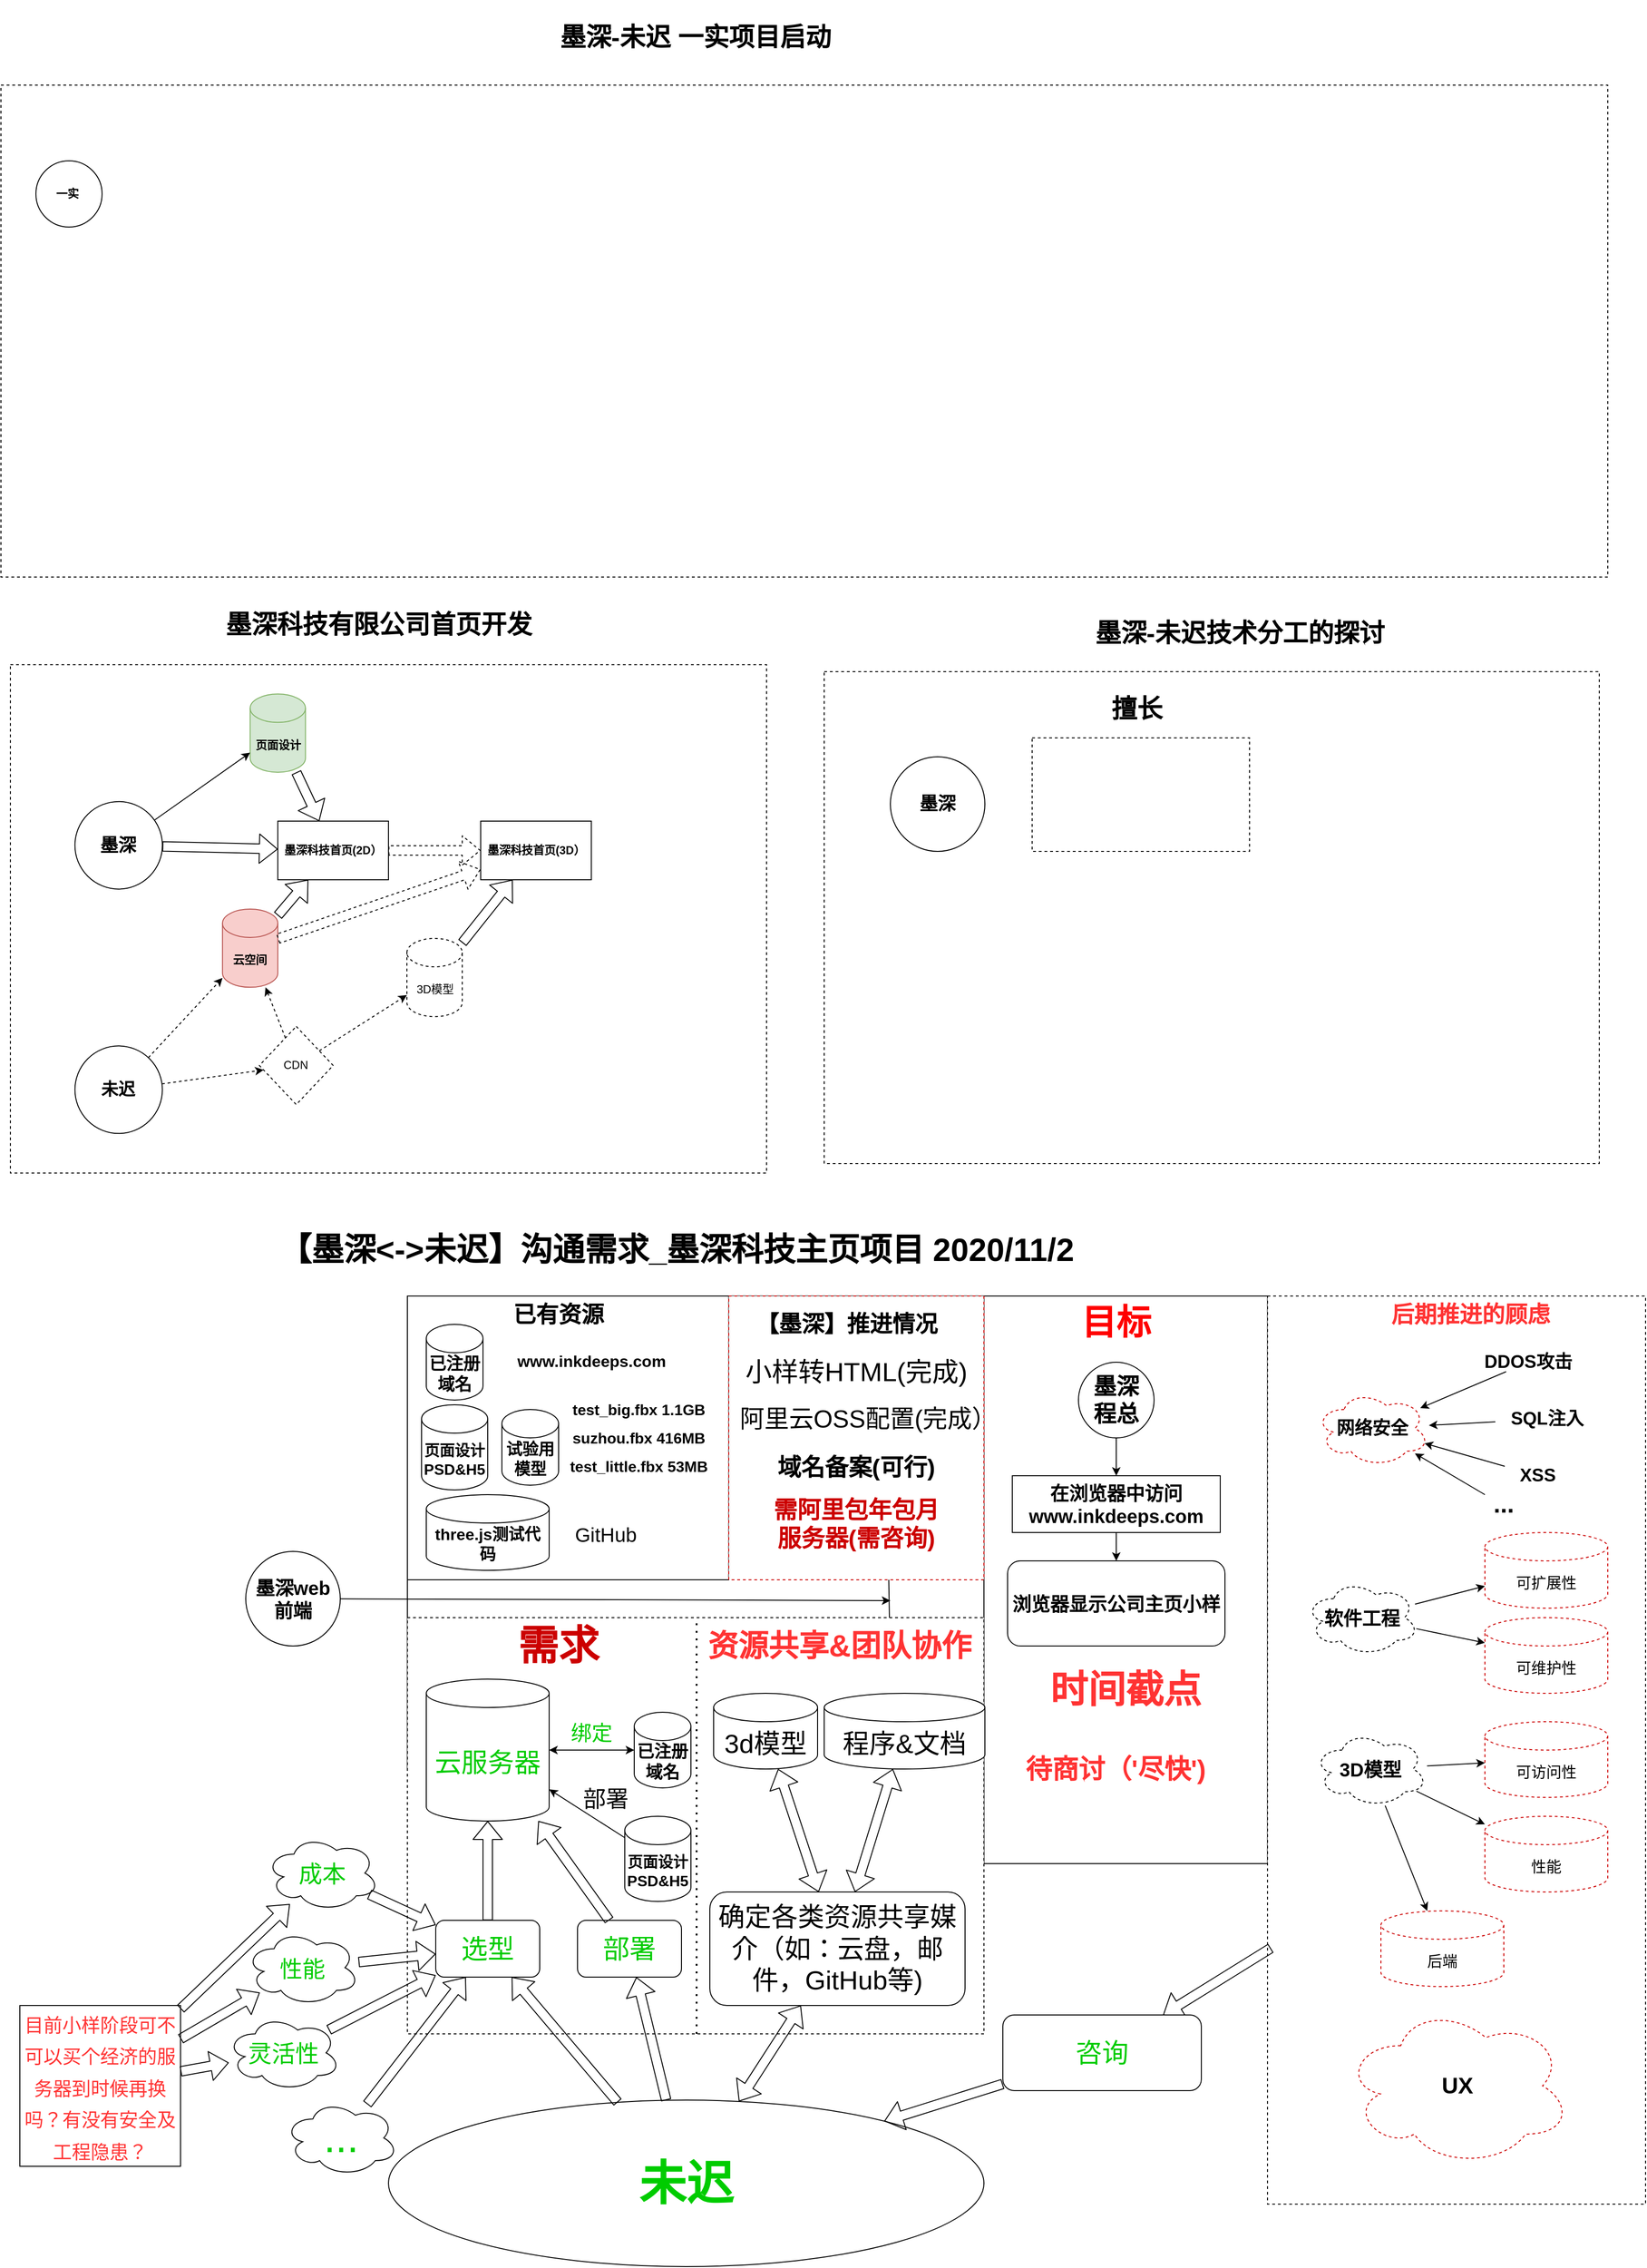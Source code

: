 <mxfile version="13.8.8" type="github">
  <diagram id="kuiyt1MhbL2v9OrnDHOi" name="Page-1">
    <mxGraphModel dx="1609" dy="1644" grid="1" gridSize="10" guides="1" tooltips="1" connect="1" arrows="1" fold="1" page="1" pageScale="1" pageWidth="827" pageHeight="1169" math="0" shadow="0">
      <root>
        <mxCell id="0" />
        <mxCell id="1" parent="0" />
        <mxCell id="Zh1UnJbAb8gPV4NuENTu-28" value="" style="rounded=0;whiteSpace=wrap;html=1;dashed=1;" parent="1" vertex="1">
          <mxGeometry x="421" y="40" width="820" height="520" as="geometry" />
        </mxCell>
        <mxCell id="Zh1UnJbAb8gPV4NuENTu-27" value="&lt;span style=&quot;font-size: 27px&quot;&gt;&lt;b&gt;墨深-未迟技术分工的探讨&lt;/b&gt;&lt;/span&gt;" style="text;html=1;strokeColor=none;fillColor=none;align=center;verticalAlign=middle;whiteSpace=wrap;rounded=0;dashed=1;" parent="1" vertex="1">
          <mxGeometry x="691" y="-40" width="340" height="80" as="geometry" />
        </mxCell>
        <mxCell id="Zh1UnJbAb8gPV4NuENTu-29" value="&lt;b&gt;&lt;font style=&quot;font-size: 19px&quot;&gt;墨深&lt;/font&gt;&lt;/b&gt;" style="ellipse;whiteSpace=wrap;html=1;aspect=fixed;" parent="1" vertex="1">
          <mxGeometry x="491" y="130" width="100" height="100" as="geometry" />
        </mxCell>
        <mxCell id="Zh1UnJbAb8gPV4NuENTu-30" value="" style="rounded=0;whiteSpace=wrap;html=1;dashed=1;" parent="1" vertex="1">
          <mxGeometry x="641" y="110" width="230" height="120" as="geometry" />
        </mxCell>
        <mxCell id="Zh1UnJbAb8gPV4NuENTu-31" value="&lt;span style=&quot;font-size: 27px&quot;&gt;&lt;b&gt;擅长&lt;/b&gt;&lt;/span&gt;" style="text;html=1;strokeColor=none;fillColor=none;align=center;verticalAlign=middle;whiteSpace=wrap;rounded=0;dashed=1;" parent="1" vertex="1">
          <mxGeometry x="702" y="50" width="100" height="60" as="geometry" />
        </mxCell>
        <mxCell id="TPo5QiDIO2kZ5POcdjzT-1" value="" style="group" vertex="1" connectable="0" parent="1">
          <mxGeometry x="-440" y="-50" width="800" height="620" as="geometry" />
        </mxCell>
        <mxCell id="Zh1UnJbAb8gPV4NuENTu-25" value="" style="rounded=0;whiteSpace=wrap;html=1;dashed=1;" parent="TPo5QiDIO2kZ5POcdjzT-1" vertex="1">
          <mxGeometry y="82.667" width="800" height="537.333" as="geometry" />
        </mxCell>
        <mxCell id="Zh1UnJbAb8gPV4NuENTu-2" value="&lt;b&gt;&lt;font style=&quot;font-size: 19px&quot;&gt;墨深&lt;/font&gt;&lt;/b&gt;" style="ellipse;whiteSpace=wrap;html=1;aspect=fixed;" parent="TPo5QiDIO2kZ5POcdjzT-1" vertex="1">
          <mxGeometry x="68.293" y="227.333" width="92.492" height="92.492" as="geometry" />
        </mxCell>
        <mxCell id="Zh1UnJbAb8gPV4NuENTu-3" value="&lt;b&gt;&lt;font style=&quot;font-size: 18px&quot;&gt;未迟&lt;/font&gt;&lt;/b&gt;" style="ellipse;whiteSpace=wrap;html=1;aspect=fixed;" parent="TPo5QiDIO2kZ5POcdjzT-1" vertex="1">
          <mxGeometry x="68.293" y="485.667" width="92.492" height="92.492" as="geometry" />
        </mxCell>
        <mxCell id="Zh1UnJbAb8gPV4NuENTu-4" value="" style="shape=flexArrow;endArrow=classic;html=1;" parent="TPo5QiDIO2kZ5POcdjzT-1" source="Zh1UnJbAb8gPV4NuENTu-2" target="Zh1UnJbAb8gPV4NuENTu-7" edge="1">
          <mxGeometry width="50" height="50" relative="1" as="geometry">
            <mxPoint x="165.854" y="268.667" as="sourcePoint" />
            <mxPoint x="282.927" y="279.0" as="targetPoint" />
          </mxGeometry>
        </mxCell>
        <mxCell id="Zh1UnJbAb8gPV4NuENTu-7" value="&lt;b&gt;墨深科技首页(2D）&lt;/b&gt;" style="rounded=0;whiteSpace=wrap;html=1;" parent="TPo5QiDIO2kZ5POcdjzT-1" vertex="1">
          <mxGeometry x="282.927" y="248.0" width="117.073" height="62.0" as="geometry" />
        </mxCell>
        <mxCell id="Zh1UnJbAb8gPV4NuENTu-9" value="&lt;b&gt;页面设计&lt;/b&gt;" style="shape=cylinder3;whiteSpace=wrap;html=1;boundedLbl=1;backgroundOutline=1;size=15;fillColor=#d5e8d4;strokeColor=#82b366;" parent="TPo5QiDIO2kZ5POcdjzT-1" vertex="1">
          <mxGeometry x="253.659" y="113.667" width="58.537" height="82.667" as="geometry" />
        </mxCell>
        <mxCell id="Zh1UnJbAb8gPV4NuENTu-10" value="&lt;b&gt;云空间&lt;/b&gt;" style="shape=cylinder3;whiteSpace=wrap;html=1;boundedLbl=1;backgroundOutline=1;size=15;fillColor=#f8cecc;strokeColor=#b85450;" parent="TPo5QiDIO2kZ5POcdjzT-1" vertex="1">
          <mxGeometry x="224.39" y="341" width="58.537" height="82.667" as="geometry" />
        </mxCell>
        <mxCell id="Zh1UnJbAb8gPV4NuENTu-11" value="" style="shape=flexArrow;endArrow=classic;html=1;" parent="TPo5QiDIO2kZ5POcdjzT-1" source="Zh1UnJbAb8gPV4NuENTu-10" target="Zh1UnJbAb8gPV4NuENTu-7" edge="1">
          <mxGeometry width="50" height="50" relative="1" as="geometry">
            <mxPoint x="536.585" y="397.833" as="sourcePoint" />
            <mxPoint x="585.366" y="346.167" as="targetPoint" />
          </mxGeometry>
        </mxCell>
        <mxCell id="Zh1UnJbAb8gPV4NuENTu-6" value="" style="shape=flexArrow;endArrow=classic;html=1;" parent="TPo5QiDIO2kZ5POcdjzT-1" source="Zh1UnJbAb8gPV4NuENTu-9" target="Zh1UnJbAb8gPV4NuENTu-7" edge="1">
          <mxGeometry width="50" height="50" relative="1" as="geometry">
            <mxPoint x="517.073" y="196.333" as="sourcePoint" />
            <mxPoint x="565.854" y="144.667" as="targetPoint" />
          </mxGeometry>
        </mxCell>
        <mxCell id="Zh1UnJbAb8gPV4NuENTu-13" value="" style="endArrow=classic;html=1;" parent="TPo5QiDIO2kZ5POcdjzT-1" source="Zh1UnJbAb8gPV4NuENTu-2" target="Zh1UnJbAb8gPV4NuENTu-9" edge="1">
          <mxGeometry width="50" height="50" relative="1" as="geometry">
            <mxPoint x="390.244" y="361.667" as="sourcePoint" />
            <mxPoint x="439.024" y="310" as="targetPoint" />
          </mxGeometry>
        </mxCell>
        <mxCell id="Zh1UnJbAb8gPV4NuENTu-14" value="" style="shape=flexArrow;endArrow=classic;html=1;dashed=1;" parent="TPo5QiDIO2kZ5POcdjzT-1" source="Zh1UnJbAb8gPV4NuENTu-7" target="Zh1UnJbAb8gPV4NuENTu-15" edge="1">
          <mxGeometry width="50" height="50" relative="1" as="geometry">
            <mxPoint x="390.244" y="361.667" as="sourcePoint" />
            <mxPoint x="487.805" y="279.0" as="targetPoint" />
          </mxGeometry>
        </mxCell>
        <mxCell id="Zh1UnJbAb8gPV4NuENTu-15" value="&lt;b&gt;墨深科技首页(3D）&lt;/b&gt;" style="rounded=0;whiteSpace=wrap;html=1;" parent="TPo5QiDIO2kZ5POcdjzT-1" vertex="1">
          <mxGeometry x="497.561" y="248.0" width="117.073" height="62.0" as="geometry" />
        </mxCell>
        <mxCell id="Zh1UnJbAb8gPV4NuENTu-16" value="3D模型" style="shape=cylinder3;whiteSpace=wrap;html=1;boundedLbl=1;backgroundOutline=1;size=15;dashed=1;" parent="TPo5QiDIO2kZ5POcdjzT-1" vertex="1">
          <mxGeometry x="419.512" y="372" width="58.537" height="82.667" as="geometry" />
        </mxCell>
        <mxCell id="Zh1UnJbAb8gPV4NuENTu-18" value="" style="endArrow=classic;html=1;dashed=1;" parent="TPo5QiDIO2kZ5POcdjzT-1" source="Zh1UnJbAb8gPV4NuENTu-3" target="Zh1UnJbAb8gPV4NuENTu-10" edge="1">
          <mxGeometry width="50" height="50" relative="1" as="geometry">
            <mxPoint x="165.854" y="506.333" as="sourcePoint" />
            <mxPoint x="214.634" y="454.667" as="targetPoint" />
          </mxGeometry>
        </mxCell>
        <mxCell id="Zh1UnJbAb8gPV4NuENTu-20" value="CDN" style="rhombus;whiteSpace=wrap;html=1;dashed=1;" parent="TPo5QiDIO2kZ5POcdjzT-1" vertex="1">
          <mxGeometry x="263.415" y="465.0" width="78.049" height="82.667" as="geometry" />
        </mxCell>
        <mxCell id="Zh1UnJbAb8gPV4NuENTu-21" value="" style="endArrow=classic;html=1;dashed=1;" parent="TPo5QiDIO2kZ5POcdjzT-1" source="Zh1UnJbAb8gPV4NuENTu-3" target="Zh1UnJbAb8gPV4NuENTu-20" edge="1">
          <mxGeometry width="50" height="50" relative="1" as="geometry">
            <mxPoint x="195.122" y="516.667" as="sourcePoint" />
            <mxPoint x="243.902" y="465.0" as="targetPoint" />
          </mxGeometry>
        </mxCell>
        <mxCell id="Zh1UnJbAb8gPV4NuENTu-22" value="" style="endArrow=classic;html=1;dashed=1;" parent="TPo5QiDIO2kZ5POcdjzT-1" source="Zh1UnJbAb8gPV4NuENTu-20" target="Zh1UnJbAb8gPV4NuENTu-10" edge="1">
          <mxGeometry width="50" height="50" relative="1" as="geometry">
            <mxPoint x="390.244" y="361.667" as="sourcePoint" />
            <mxPoint x="439.024" y="310" as="targetPoint" />
          </mxGeometry>
        </mxCell>
        <mxCell id="Zh1UnJbAb8gPV4NuENTu-23" value="" style="endArrow=classic;html=1;dashed=1;" parent="TPo5QiDIO2kZ5POcdjzT-1" source="Zh1UnJbAb8gPV4NuENTu-20" target="Zh1UnJbAb8gPV4NuENTu-16" edge="1">
          <mxGeometry width="50" height="50" relative="1" as="geometry">
            <mxPoint x="390.244" y="361.667" as="sourcePoint" />
            <mxPoint x="439.024" y="310" as="targetPoint" />
          </mxGeometry>
        </mxCell>
        <mxCell id="Zh1UnJbAb8gPV4NuENTu-12" value="" style="shape=flexArrow;endArrow=classic;html=1;" parent="TPo5QiDIO2kZ5POcdjzT-1" source="Zh1UnJbAb8gPV4NuENTu-16" target="Zh1UnJbAb8gPV4NuENTu-15" edge="1">
          <mxGeometry width="50" height="50" relative="1" as="geometry">
            <mxPoint x="517.073" y="408.167" as="sourcePoint" />
            <mxPoint x="565.854" y="356.5" as="targetPoint" />
          </mxGeometry>
        </mxCell>
        <mxCell id="Zh1UnJbAb8gPV4NuENTu-24" value="" style="shape=flexArrow;endArrow=classic;html=1;dashed=1;" parent="TPo5QiDIO2kZ5POcdjzT-1" source="Zh1UnJbAb8gPV4NuENTu-10" target="Zh1UnJbAb8gPV4NuENTu-15" edge="1">
          <mxGeometry width="50" height="50" relative="1" as="geometry">
            <mxPoint x="390.244" y="361.667" as="sourcePoint" />
            <mxPoint x="439.024" y="310" as="targetPoint" />
          </mxGeometry>
        </mxCell>
        <mxCell id="Zh1UnJbAb8gPV4NuENTu-26" value="&lt;b&gt;&lt;font style=&quot;font-size: 27px&quot;&gt;墨深科技有限公司首页开发&lt;/font&gt;&lt;/b&gt;" style="text;html=1;strokeColor=none;fillColor=none;align=center;verticalAlign=middle;whiteSpace=wrap;rounded=0;dashed=1;" parent="TPo5QiDIO2kZ5POcdjzT-1" vertex="1">
          <mxGeometry x="224.39" width="331.707" height="82.667" as="geometry" />
        </mxCell>
        <mxCell id="TPo5QiDIO2kZ5POcdjzT-5" value="" style="rounded=0;whiteSpace=wrap;html=1;" vertex="1" parent="1">
          <mxGeometry x="-20" y="700" width="780" height="500" as="geometry" />
        </mxCell>
        <mxCell id="TPo5QiDIO2kZ5POcdjzT-6" value="&lt;span style=&quot;font-size: 34px;&quot;&gt;&lt;b style=&quot;font-size: 34px;&quot;&gt;【墨深&amp;lt;-&amp;gt;未迟】沟通需求_墨深科技主页项目 2020/11/2&lt;/b&gt;&lt;/span&gt;" style="text;html=1;strokeColor=none;fillColor=none;align=center;verticalAlign=middle;whiteSpace=wrap;rounded=0;dashed=1;fontSize=34;" vertex="1" parent="1">
          <mxGeometry x="-260" y="610" width="1050" height="82.67" as="geometry" />
        </mxCell>
        <mxCell id="TPo5QiDIO2kZ5POcdjzT-7" value="&lt;b&gt;&lt;font style=&quot;font-size: 20px&quot;&gt;墨深web前端&lt;/font&gt;&lt;/b&gt;" style="ellipse;whiteSpace=wrap;html=1;aspect=fixed;" vertex="1" parent="1">
          <mxGeometry x="-191" y="970" width="100" height="100" as="geometry" />
        </mxCell>
        <mxCell id="TPo5QiDIO2kZ5POcdjzT-10" value="" style="rounded=0;whiteSpace=wrap;html=1;" vertex="1" parent="1">
          <mxGeometry x="-20" y="700" width="340" height="300" as="geometry" />
        </mxCell>
        <mxCell id="TPo5QiDIO2kZ5POcdjzT-11" value="&lt;b&gt;&lt;font style=&quot;font-size: 24px&quot;&gt;已有资源&lt;/font&gt;&lt;/b&gt;" style="text;html=1;strokeColor=none;fillColor=none;align=center;verticalAlign=middle;whiteSpace=wrap;rounded=0;" vertex="1" parent="1">
          <mxGeometry x="90" y="710" width="100" height="20" as="geometry" />
        </mxCell>
        <mxCell id="TPo5QiDIO2kZ5POcdjzT-9" value="&lt;b&gt;&lt;font style=&quot;font-size: 18px&quot;&gt;已注册域名&lt;/font&gt;&lt;/b&gt;" style="shape=cylinder3;whiteSpace=wrap;html=1;boundedLbl=1;backgroundOutline=1;size=15;" vertex="1" parent="1">
          <mxGeometry y="730" width="60" height="80" as="geometry" />
        </mxCell>
        <mxCell id="TPo5QiDIO2kZ5POcdjzT-12" value="&lt;b&gt;&lt;font style=&quot;font-size: 17px&quot;&gt;www.inkdeeps.com&lt;/font&gt;&lt;/b&gt;" style="text;html=1;strokeColor=none;fillColor=none;align=center;verticalAlign=middle;whiteSpace=wrap;rounded=0;" vertex="1" parent="1">
          <mxGeometry x="70" y="760" width="210" height="20" as="geometry" />
        </mxCell>
        <mxCell id="TPo5QiDIO2kZ5POcdjzT-13" value="" style="rounded=0;whiteSpace=wrap;html=1;" vertex="1" parent="1">
          <mxGeometry x="590" y="700" width="300" height="600" as="geometry" />
        </mxCell>
        <mxCell id="TPo5QiDIO2kZ5POcdjzT-14" value="&lt;b&gt;&lt;font style=&quot;font-size: 16px&quot;&gt;页面设计PSD&amp;amp;H5&lt;/font&gt;&lt;/b&gt;" style="shape=cylinder3;whiteSpace=wrap;html=1;boundedLbl=1;backgroundOutline=1;size=15;" vertex="1" parent="1">
          <mxGeometry x="-5" y="815" width="70" height="90" as="geometry" />
        </mxCell>
        <mxCell id="TPo5QiDIO2kZ5POcdjzT-15" value="&lt;b&gt;&lt;font style=&quot;font-size: 37px&quot;&gt;目标&lt;/font&gt;&lt;/b&gt;" style="text;html=1;strokeColor=none;fillColor=none;align=center;verticalAlign=middle;whiteSpace=wrap;rounded=0;fontColor=#FF0000;" vertex="1" parent="1">
          <mxGeometry x="680" y="719" width="100" height="20" as="geometry" />
        </mxCell>
        <mxCell id="TPo5QiDIO2kZ5POcdjzT-16" value="" style="endArrow=classic;html=1;" edge="1" parent="1" source="TPo5QiDIO2kZ5POcdjzT-7">
          <mxGeometry width="50" height="50" relative="1" as="geometry">
            <mxPoint x="-101" y="1090" as="sourcePoint" />
            <mxPoint x="491" y="1022" as="targetPoint" />
          </mxGeometry>
        </mxCell>
        <mxCell id="TPo5QiDIO2kZ5POcdjzT-32" style="edgeStyle=orthogonalEdgeStyle;rounded=0;orthogonalLoop=1;jettySize=auto;html=1;exitX=0.5;exitY=1;exitDx=0;exitDy=0;fontColor=#000000;" edge="1" parent="1" source="TPo5QiDIO2kZ5POcdjzT-8" target="TPo5QiDIO2kZ5POcdjzT-31">
          <mxGeometry relative="1" as="geometry" />
        </mxCell>
        <mxCell id="TPo5QiDIO2kZ5POcdjzT-8" value="&lt;b&gt;&lt;font style=&quot;font-size: 24px&quot;&gt;墨深 程总&lt;/font&gt;&lt;/b&gt;" style="ellipse;whiteSpace=wrap;html=1;aspect=fixed;" vertex="1" parent="1">
          <mxGeometry x="690" y="770" width="80" height="80" as="geometry" />
        </mxCell>
        <mxCell id="TPo5QiDIO2kZ5POcdjzT-18" value="" style="rounded=0;whiteSpace=wrap;html=1;dashed=1;" vertex="1" parent="1">
          <mxGeometry x="890" y="700" width="400" height="960" as="geometry" />
        </mxCell>
        <mxCell id="TPo5QiDIO2kZ5POcdjzT-19" value="&lt;span style=&quot;font-size: 24px&quot;&gt;&lt;b&gt;后期推进的顾虑&lt;/b&gt;&lt;/span&gt;" style="text;html=1;strokeColor=none;fillColor=none;align=center;verticalAlign=middle;whiteSpace=wrap;rounded=0;fontColor=#FF3333;" vertex="1" parent="1">
          <mxGeometry x="1000" y="710" width="210" height="20" as="geometry" />
        </mxCell>
        <mxCell id="TPo5QiDIO2kZ5POcdjzT-20" value="&lt;b&gt;&lt;font style=&quot;font-size: 20px&quot;&gt;3D模型&lt;/font&gt;&lt;/b&gt;" style="ellipse;shape=cloud;whiteSpace=wrap;html=1;dashed=1;" vertex="1" parent="1">
          <mxGeometry x="939" y="1160" width="120" height="80" as="geometry" />
        </mxCell>
        <mxCell id="TPo5QiDIO2kZ5POcdjzT-22" value="" style="rounded=0;whiteSpace=wrap;html=1;dashed=1;fontColor=#CC0000;labelBorderColor=#CC0000;" vertex="1" parent="1">
          <mxGeometry x="-20" y="1040" width="610" height="440" as="geometry" />
        </mxCell>
        <mxCell id="TPo5QiDIO2kZ5POcdjzT-24" value="&lt;b&gt;&lt;font style=&quot;font-size: 43px&quot;&gt;需求&lt;/font&gt;&lt;/b&gt;" style="text;html=1;strokeColor=none;fillColor=none;align=center;verticalAlign=middle;whiteSpace=wrap;rounded=0;fontColor=#CC0000;" vertex="1" parent="1">
          <mxGeometry x="90" y="1060" width="100" height="20" as="geometry" />
        </mxCell>
        <mxCell id="TPo5QiDIO2kZ5POcdjzT-28" value="" style="rounded=0;whiteSpace=wrap;html=1;dashed=1;strokeColor=#CC0000;" vertex="1" parent="1">
          <mxGeometry x="320" y="700" width="270" height="300" as="geometry" />
        </mxCell>
        <mxCell id="TPo5QiDIO2kZ5POcdjzT-29" value="&lt;span style=&quot;font-size: 24px&quot;&gt;&lt;b&gt;【墨深】推进情况&lt;/b&gt;&lt;/span&gt;" style="text;html=1;strokeColor=none;fillColor=none;align=center;verticalAlign=middle;whiteSpace=wrap;rounded=0;" vertex="1" parent="1">
          <mxGeometry x="330" y="720" width="230" height="20" as="geometry" />
        </mxCell>
        <mxCell id="TPo5QiDIO2kZ5POcdjzT-35" style="edgeStyle=orthogonalEdgeStyle;rounded=0;orthogonalLoop=1;jettySize=auto;html=1;exitX=0.5;exitY=1;exitDx=0;exitDy=0;fontColor=#000000;" edge="1" parent="1" source="TPo5QiDIO2kZ5POcdjzT-31" target="TPo5QiDIO2kZ5POcdjzT-34">
          <mxGeometry relative="1" as="geometry" />
        </mxCell>
        <mxCell id="TPo5QiDIO2kZ5POcdjzT-31" value="&lt;b&gt;&lt;font style=&quot;font-size: 20px&quot;&gt;在浏览器中访问 www.inkdeeps.com&lt;/font&gt;&lt;/b&gt;" style="rounded=0;whiteSpace=wrap;html=1;fontColor=#000000;" vertex="1" parent="1">
          <mxGeometry x="620" y="890" width="220" height="60" as="geometry" />
        </mxCell>
        <mxCell id="TPo5QiDIO2kZ5POcdjzT-34" value="&lt;b&gt;&lt;font style=&quot;font-size: 20px&quot;&gt;浏览器显示公司主页小样&lt;/font&gt;&lt;/b&gt;" style="rounded=1;whiteSpace=wrap;html=1;fontColor=#000000;" vertex="1" parent="1">
          <mxGeometry x="615" y="980" width="230" height="90" as="geometry" />
        </mxCell>
        <mxCell id="TPo5QiDIO2kZ5POcdjzT-36" value="&lt;b&gt;&lt;font style=&quot;font-size: 40px&quot;&gt;时间截点&lt;/font&gt;&lt;/b&gt;" style="text;html=1;strokeColor=none;fillColor=none;align=center;verticalAlign=middle;whiteSpace=wrap;rounded=0;fontColor=#FF3333;" vertex="1" parent="1">
          <mxGeometry x="640" y="1100" width="200" height="30" as="geometry" />
        </mxCell>
        <mxCell id="TPo5QiDIO2kZ5POcdjzT-37" value="&lt;b&gt;&lt;font style=&quot;font-size: 17px&quot;&gt;试验用模型&lt;/font&gt;&lt;/b&gt;" style="shape=cylinder3;whiteSpace=wrap;html=1;boundedLbl=1;backgroundOutline=1;size=15;fontColor=#000000;" vertex="1" parent="1">
          <mxGeometry x="80" y="820" width="60" height="80" as="geometry" />
        </mxCell>
        <mxCell id="TPo5QiDIO2kZ5POcdjzT-39" value="&lt;b style=&quot;font-size: 16px;&quot;&gt;test_big.fbx 1.1GB&lt;/b&gt;" style="text;html=1;strokeColor=none;fillColor=none;align=center;verticalAlign=middle;whiteSpace=wrap;rounded=0;dashed=1;fontColor=#000000;fontSize=16;" vertex="1" parent="1">
          <mxGeometry x="150" y="810" width="150" height="20" as="geometry" />
        </mxCell>
        <mxCell id="TPo5QiDIO2kZ5POcdjzT-48" value="&lt;b style=&quot;font-size: 16px&quot;&gt;suzhou.fbx 416MB&lt;/b&gt;" style="text;html=1;strokeColor=none;fillColor=none;align=center;verticalAlign=middle;whiteSpace=wrap;rounded=0;dashed=1;fontColor=#000000;fontSize=16;" vertex="1" parent="1">
          <mxGeometry x="150" y="840" width="150" height="20" as="geometry" />
        </mxCell>
        <mxCell id="TPo5QiDIO2kZ5POcdjzT-49" value="&lt;span style=&quot;font-size: 17px&quot;&gt;&lt;b&gt;three.js测试代码&lt;/b&gt;&lt;/span&gt;" style="shape=cylinder3;whiteSpace=wrap;html=1;boundedLbl=1;backgroundOutline=1;size=15;fontColor=#000000;" vertex="1" parent="1">
          <mxGeometry y="910" width="130" height="80" as="geometry" />
        </mxCell>
        <mxCell id="TPo5QiDIO2kZ5POcdjzT-50" value="&lt;b style=&quot;font-size: 16px&quot;&gt;test_little.fbx 53MB&lt;/b&gt;" style="text;html=1;strokeColor=none;fillColor=none;align=center;verticalAlign=middle;whiteSpace=wrap;rounded=0;dashed=1;fontColor=#000000;fontSize=16;" vertex="1" parent="1">
          <mxGeometry x="150" y="870" width="150" height="20" as="geometry" />
        </mxCell>
        <mxCell id="TPo5QiDIO2kZ5POcdjzT-51" value="" style="endArrow=none;html=1;fontSize=16;fontColor=#000000;entryX=0.627;entryY=1;entryDx=0;entryDy=0;entryPerimeter=0;" edge="1" parent="1" target="TPo5QiDIO2kZ5POcdjzT-28">
          <mxGeometry width="50" height="50" relative="1" as="geometry">
            <mxPoint x="490" y="1040" as="sourcePoint" />
            <mxPoint x="540" y="990" as="targetPoint" />
          </mxGeometry>
        </mxCell>
        <mxCell id="TPo5QiDIO2kZ5POcdjzT-53" value="&lt;b style=&quot;font-size: 32px;&quot;&gt;&lt;font style=&quot;font-size: 32px;&quot;&gt;资源共享&amp;amp;团队协作&lt;/font&gt;&lt;/b&gt;" style="text;html=1;strokeColor=none;fillColor=none;align=center;verticalAlign=middle;whiteSpace=wrap;rounded=0;fontColor=#FF3333;fontSize=32;" vertex="1" parent="1">
          <mxGeometry x="270" y="1055" width="335" height="30" as="geometry" />
        </mxCell>
        <mxCell id="TPo5QiDIO2kZ5POcdjzT-54" value="" style="group" vertex="1" connectable="0" parent="1">
          <mxGeometry x="941" y="760" width="300" height="140" as="geometry" />
        </mxCell>
        <mxCell id="TPo5QiDIO2kZ5POcdjzT-40" value="&lt;b&gt;&lt;font style=&quot;font-size: 19px&quot;&gt;网络安全&lt;/font&gt;&lt;/b&gt;" style="ellipse;shape=cloud;whiteSpace=wrap;html=1;dashed=1;strokeColor=#CC0000;fontColor=#000000;" vertex="1" parent="TPo5QiDIO2kZ5POcdjzT-54">
          <mxGeometry y="40" width="120" height="80" as="geometry" />
        </mxCell>
        <mxCell id="TPo5QiDIO2kZ5POcdjzT-41" value="" style="endArrow=classic;html=1;fontColor=#000000;" edge="1" parent="TPo5QiDIO2kZ5POcdjzT-54" source="TPo5QiDIO2kZ5POcdjzT-42" target="TPo5QiDIO2kZ5POcdjzT-40">
          <mxGeometry width="50" height="50" relative="1" as="geometry">
            <mxPoint x="180" y="80" as="sourcePoint" />
            <mxPoint x="230" y="30" as="targetPoint" />
          </mxGeometry>
        </mxCell>
        <mxCell id="TPo5QiDIO2kZ5POcdjzT-42" value="&lt;b&gt;&lt;font style=&quot;font-size: 19px&quot;&gt;DDOS攻击&lt;/font&gt;&lt;/b&gt;" style="text;html=1;strokeColor=none;fillColor=none;align=center;verticalAlign=middle;whiteSpace=wrap;rounded=0;dashed=1;fontColor=#000000;" vertex="1" parent="TPo5QiDIO2kZ5POcdjzT-54">
          <mxGeometry x="170" width="110" height="20" as="geometry" />
        </mxCell>
        <mxCell id="TPo5QiDIO2kZ5POcdjzT-43" value="&lt;span style=&quot;font-size: 19px&quot;&gt;&lt;b&gt;SQL注入&lt;/b&gt;&lt;/span&gt;" style="text;html=1;strokeColor=none;fillColor=none;align=center;verticalAlign=middle;whiteSpace=wrap;rounded=0;dashed=1;fontColor=#000000;" vertex="1" parent="TPo5QiDIO2kZ5POcdjzT-54">
          <mxGeometry x="190" y="60" width="110" height="20" as="geometry" />
        </mxCell>
        <mxCell id="TPo5QiDIO2kZ5POcdjzT-45" value="" style="endArrow=classic;html=1;fontColor=#000000;" edge="1" parent="TPo5QiDIO2kZ5POcdjzT-54" source="TPo5QiDIO2kZ5POcdjzT-43" target="TPo5QiDIO2kZ5POcdjzT-40">
          <mxGeometry width="50" height="50" relative="1" as="geometry">
            <mxPoint x="211.429" y="30" as="sourcePoint" />
            <mxPoint x="120.62" y="68.525" as="targetPoint" />
          </mxGeometry>
        </mxCell>
        <mxCell id="TPo5QiDIO2kZ5POcdjzT-46" value="&lt;span style=&quot;font-size: 19px&quot;&gt;&lt;b&gt;XSS&lt;/b&gt;&lt;/span&gt;" style="text;html=1;strokeColor=none;fillColor=none;align=center;verticalAlign=middle;whiteSpace=wrap;rounded=0;dashed=1;fontColor=#000000;" vertex="1" parent="TPo5QiDIO2kZ5POcdjzT-54">
          <mxGeometry x="180" y="120" width="110" height="20" as="geometry" />
        </mxCell>
        <mxCell id="TPo5QiDIO2kZ5POcdjzT-47" value="" style="endArrow=classic;html=1;fontColor=#000000;" edge="1" parent="TPo5QiDIO2kZ5POcdjzT-54" source="TPo5QiDIO2kZ5POcdjzT-46" target="TPo5QiDIO2kZ5POcdjzT-40">
          <mxGeometry width="50" height="50" relative="1" as="geometry">
            <mxPoint x="200" y="82.973" as="sourcePoint" />
            <mxPoint x="129.804" y="86.767" as="targetPoint" />
          </mxGeometry>
        </mxCell>
        <mxCell id="TPo5QiDIO2kZ5POcdjzT-55" value="&lt;span style=&quot;font-size: 20px&quot;&gt;&lt;b&gt;软件工程&lt;/b&gt;&lt;/span&gt;" style="ellipse;shape=cloud;whiteSpace=wrap;html=1;dashed=1;" vertex="1" parent="1">
          <mxGeometry x="930" y="1000" width="120" height="80" as="geometry" />
        </mxCell>
        <mxCell id="TPo5QiDIO2kZ5POcdjzT-56" value="可扩展性" style="shape=cylinder3;whiteSpace=wrap;html=1;boundedLbl=1;backgroundOutline=1;size=15;dashed=1;strokeColor=#CC0000;fontSize=16;fontColor=#000000;" vertex="1" parent="1">
          <mxGeometry x="1120" y="950" width="130" height="80" as="geometry" />
        </mxCell>
        <mxCell id="TPo5QiDIO2kZ5POcdjzT-57" value="可维护性" style="shape=cylinder3;whiteSpace=wrap;html=1;boundedLbl=1;backgroundOutline=1;size=15;dashed=1;strokeColor=#CC0000;fontSize=16;fontColor=#000000;" vertex="1" parent="1">
          <mxGeometry x="1120" y="1040" width="130" height="80" as="geometry" />
        </mxCell>
        <mxCell id="TPo5QiDIO2kZ5POcdjzT-59" value="" style="endArrow=classic;html=1;fontSize=16;fontColor=#000000;" edge="1" parent="1" source="TPo5QiDIO2kZ5POcdjzT-55" target="TPo5QiDIO2kZ5POcdjzT-56">
          <mxGeometry width="50" height="50" relative="1" as="geometry">
            <mxPoint x="740" y="1120" as="sourcePoint" />
            <mxPoint x="790" y="1070" as="targetPoint" />
          </mxGeometry>
        </mxCell>
        <mxCell id="TPo5QiDIO2kZ5POcdjzT-60" value="" style="endArrow=classic;html=1;fontSize=16;fontColor=#000000;" edge="1" parent="1" source="TPo5QiDIO2kZ5POcdjzT-55" target="TPo5QiDIO2kZ5POcdjzT-57">
          <mxGeometry width="50" height="50" relative="1" as="geometry">
            <mxPoint x="740" y="1120" as="sourcePoint" />
            <mxPoint x="790" y="1070" as="targetPoint" />
          </mxGeometry>
        </mxCell>
        <mxCell id="TPo5QiDIO2kZ5POcdjzT-61" value="&lt;b&gt;&lt;font style=&quot;font-size: 26px&quot;&gt;...&lt;/font&gt;&lt;/b&gt;" style="text;html=1;strokeColor=none;fillColor=none;align=center;verticalAlign=middle;whiteSpace=wrap;rounded=0;dashed=1;fontSize=16;fontColor=#000000;" vertex="1" parent="1">
          <mxGeometry x="1120" y="910" width="40" height="20" as="geometry" />
        </mxCell>
        <mxCell id="TPo5QiDIO2kZ5POcdjzT-62" value="" style="endArrow=classic;html=1;fontSize=16;fontColor=#000000;exitX=0;exitY=0;exitDx=0;exitDy=0;" edge="1" parent="1" source="TPo5QiDIO2kZ5POcdjzT-61" target="TPo5QiDIO2kZ5POcdjzT-40">
          <mxGeometry width="50" height="50" relative="1" as="geometry">
            <mxPoint x="740" y="1040" as="sourcePoint" />
            <mxPoint x="790" y="990" as="targetPoint" />
          </mxGeometry>
        </mxCell>
        <mxCell id="TPo5QiDIO2kZ5POcdjzT-63" value="可访问性" style="shape=cylinder3;whiteSpace=wrap;html=1;boundedLbl=1;backgroundOutline=1;size=15;dashed=1;strokeColor=#CC0000;fontSize=16;fontColor=#000000;" vertex="1" parent="1">
          <mxGeometry x="1120" y="1150" width="130" height="80" as="geometry" />
        </mxCell>
        <mxCell id="TPo5QiDIO2kZ5POcdjzT-64" value="" style="endArrow=classic;html=1;fontSize=16;fontColor=#000000;" edge="1" parent="1" source="TPo5QiDIO2kZ5POcdjzT-20" target="TPo5QiDIO2kZ5POcdjzT-63">
          <mxGeometry width="50" height="50" relative="1" as="geometry">
            <mxPoint x="1049" y="1160" as="sourcePoint" />
            <mxPoint x="1099" y="1110" as="targetPoint" />
          </mxGeometry>
        </mxCell>
        <mxCell id="TPo5QiDIO2kZ5POcdjzT-65" value="&lt;span style=&quot;font-size: 24px&quot;&gt;&lt;b&gt;UX&lt;/b&gt;&lt;/span&gt;" style="ellipse;shape=cloud;whiteSpace=wrap;html=1;dashed=1;strokeColor=#CC0000;fontSize=16;fontColor=#000000;" vertex="1" parent="1">
          <mxGeometry x="971" y="1450" width="240" height="170" as="geometry" />
        </mxCell>
        <mxCell id="TPo5QiDIO2kZ5POcdjzT-66" value="&lt;font style=&quot;font-size: 28px;&quot;&gt;小样转HTML(完成)&lt;/font&gt;" style="text;html=1;strokeColor=none;fillColor=none;align=center;verticalAlign=middle;whiteSpace=wrap;rounded=0;dashed=1;fontSize=28;fontColor=#000000;" vertex="1" parent="1">
          <mxGeometry x="330" y="770" width="250" height="20" as="geometry" />
        </mxCell>
        <mxCell id="TPo5QiDIO2kZ5POcdjzT-67" value="&lt;span style=&quot;font-size: 26px;&quot;&gt;阿里云OSS配置(完成）&lt;/span&gt;" style="text;html=1;strokeColor=none;fillColor=none;align=center;verticalAlign=middle;whiteSpace=wrap;rounded=0;dashed=1;fontSize=26;fontColor=#000000;" vertex="1" parent="1">
          <mxGeometry x="315" y="820" width="305" height="20" as="geometry" />
        </mxCell>
        <mxCell id="TPo5QiDIO2kZ5POcdjzT-68" value="&lt;b&gt;&lt;font style=&quot;font-size: 25px&quot;&gt;域名备案(可行)&lt;/font&gt;&lt;/b&gt;" style="text;html=1;strokeColor=none;fillColor=none;align=center;verticalAlign=middle;whiteSpace=wrap;rounded=0;dashed=1;fontSize=16;fontColor=#000000;" vertex="1" parent="1">
          <mxGeometry x="365" y="870" width="180" height="20" as="geometry" />
        </mxCell>
        <mxCell id="TPo5QiDIO2kZ5POcdjzT-69" value="&lt;b&gt;&lt;font style=&quot;font-size: 25px&quot;&gt;需阿里包年包月服务器(需咨询)&lt;/font&gt;&lt;/b&gt;" style="text;html=1;strokeColor=none;fillColor=none;align=center;verticalAlign=middle;whiteSpace=wrap;rounded=0;dashed=1;fontSize=16;fontColor=#CC0000;" vertex="1" parent="1">
          <mxGeometry x="365" y="930" width="180" height="20" as="geometry" />
        </mxCell>
        <mxCell id="TPo5QiDIO2kZ5POcdjzT-71" value="性能" style="shape=cylinder3;whiteSpace=wrap;html=1;boundedLbl=1;backgroundOutline=1;size=15;dashed=1;strokeColor=#CC0000;fontSize=16;fontColor=#000000;" vertex="1" parent="1">
          <mxGeometry x="1120" y="1250" width="130" height="80" as="geometry" />
        </mxCell>
        <mxCell id="TPo5QiDIO2kZ5POcdjzT-72" value="" style="endArrow=classic;html=1;fontSize=28;fontColor=#000000;" edge="1" parent="1" source="TPo5QiDIO2kZ5POcdjzT-20" target="TPo5QiDIO2kZ5POcdjzT-71">
          <mxGeometry width="50" height="50" relative="1" as="geometry">
            <mxPoint x="520" y="1140" as="sourcePoint" />
            <mxPoint x="570" y="1090" as="targetPoint" />
          </mxGeometry>
        </mxCell>
        <mxCell id="TPo5QiDIO2kZ5POcdjzT-73" value="&lt;font style=&quot;font-size: 21px&quot;&gt;GitHub&lt;/font&gt;" style="text;html=1;strokeColor=none;fillColor=none;align=center;verticalAlign=middle;whiteSpace=wrap;rounded=0;dashed=1;fontSize=28;fontColor=#000000;" vertex="1" parent="1">
          <mxGeometry x="170" y="940" width="40" height="20" as="geometry" />
        </mxCell>
        <mxCell id="TPo5QiDIO2kZ5POcdjzT-75" value="待商讨（&#39;尽快&#39;)" style="text;html=1;strokeColor=none;fillColor=none;align=center;verticalAlign=middle;whiteSpace=wrap;rounded=0;dashed=1;fontSize=28;fontStyle=1;fontColor=#FF3333;" vertex="1" parent="1">
          <mxGeometry x="632" y="1190" width="195" height="20" as="geometry" />
        </mxCell>
        <mxCell id="TPo5QiDIO2kZ5POcdjzT-76" value="后端" style="shape=cylinder3;whiteSpace=wrap;html=1;boundedLbl=1;backgroundOutline=1;size=15;dashed=1;strokeColor=#CC0000;fontSize=16;fontColor=#000000;" vertex="1" parent="1">
          <mxGeometry x="1010" y="1350" width="130" height="80" as="geometry" />
        </mxCell>
        <mxCell id="TPo5QiDIO2kZ5POcdjzT-78" value="" style="endArrow=classic;html=1;fontSize=28;fontColor=#000000;" edge="1" parent="1" source="TPo5QiDIO2kZ5POcdjzT-20" target="TPo5QiDIO2kZ5POcdjzT-76">
          <mxGeometry width="50" height="50" relative="1" as="geometry">
            <mxPoint x="1009.997" y="1249.999" as="sourcePoint" />
            <mxPoint x="1082.42" y="1285.068" as="targetPoint" />
          </mxGeometry>
        </mxCell>
        <mxCell id="TPo5QiDIO2kZ5POcdjzT-82" value="" style="shape=flexArrow;endArrow=classic;html=1;fontSize=28;fontColor=#FFFF00;exitX=0.007;exitY=0.888;exitDx=0;exitDy=0;exitPerimeter=0;" edge="1" parent="1" target="TPo5QiDIO2kZ5POcdjzT-102">
          <mxGeometry width="50" height="50" relative="1" as="geometry">
            <mxPoint x="893.55" y="1389.36" as="sourcePoint" />
            <mxPoint x="760" y="1480" as="targetPoint" />
          </mxGeometry>
        </mxCell>
        <mxCell id="TPo5QiDIO2kZ5POcdjzT-84" value="&lt;span&gt;&lt;b&gt;&lt;font style=&quot;font-size: 50px&quot;&gt;未迟&lt;/font&gt;&lt;/b&gt;&lt;/span&gt;" style="ellipse;whiteSpace=wrap;html=1;strokeColor=#000000;fontSize=28;fontColor=#00CC00;" vertex="1" parent="1">
          <mxGeometry x="-40" y="1550" width="630" height="176" as="geometry" />
        </mxCell>
        <mxCell id="TPo5QiDIO2kZ5POcdjzT-88" value="云服务器" style="shape=cylinder3;whiteSpace=wrap;html=1;boundedLbl=1;backgroundOutline=1;size=15;strokeColor=#000000;fontSize=28;fontColor=#00CC00;" vertex="1" parent="1">
          <mxGeometry y="1105" width="130" height="150" as="geometry" />
        </mxCell>
        <mxCell id="TPo5QiDIO2kZ5POcdjzT-89" value="&lt;b&gt;&lt;font style=&quot;font-size: 18px&quot;&gt;已注册域名&lt;/font&gt;&lt;/b&gt;" style="shape=cylinder3;whiteSpace=wrap;html=1;boundedLbl=1;backgroundOutline=1;size=15;" vertex="1" parent="1">
          <mxGeometry x="220" y="1140" width="60" height="80" as="geometry" />
        </mxCell>
        <mxCell id="TPo5QiDIO2kZ5POcdjzT-91" value="" style="endArrow=classic;startArrow=classic;html=1;fontSize=28;fontColor=#00CC00;" edge="1" parent="1" source="TPo5QiDIO2kZ5POcdjzT-88" target="TPo5QiDIO2kZ5POcdjzT-89">
          <mxGeometry width="50" height="50" relative="1" as="geometry">
            <mxPoint x="140" y="1205" as="sourcePoint" />
            <mxPoint x="190" y="1155" as="targetPoint" />
          </mxGeometry>
        </mxCell>
        <mxCell id="TPo5QiDIO2kZ5POcdjzT-92" value="&lt;font style=&quot;font-size: 22px&quot;&gt;绑定&lt;/font&gt;" style="text;html=1;strokeColor=none;fillColor=none;align=center;verticalAlign=middle;whiteSpace=wrap;rounded=0;fontSize=28;fontColor=#00CC00;" vertex="1" parent="1">
          <mxGeometry x="130" y="1150" width="90" height="20" as="geometry" />
        </mxCell>
        <mxCell id="TPo5QiDIO2kZ5POcdjzT-94" value="选型" style="rounded=1;whiteSpace=wrap;html=1;strokeColor=#000000;fontSize=28;fontColor=#00CC00;" vertex="1" parent="1">
          <mxGeometry x="10" y="1360" width="110" height="60" as="geometry" />
        </mxCell>
        <mxCell id="TPo5QiDIO2kZ5POcdjzT-95" value="部署" style="rounded=1;whiteSpace=wrap;html=1;strokeColor=#000000;fontSize=28;fontColor=#00CC00;" vertex="1" parent="1">
          <mxGeometry x="160" y="1360" width="110" height="60" as="geometry" />
        </mxCell>
        <mxCell id="TPo5QiDIO2kZ5POcdjzT-96" value="" style="shape=flexArrow;endArrow=classic;html=1;fontSize=28;fontColor=#00CC00;" edge="1" parent="1" source="TPo5QiDIO2kZ5POcdjzT-84" target="TPo5QiDIO2kZ5POcdjzT-94">
          <mxGeometry width="50" height="50" relative="1" as="geometry">
            <mxPoint x="270" y="1340" as="sourcePoint" />
            <mxPoint x="320" y="1290" as="targetPoint" />
          </mxGeometry>
        </mxCell>
        <mxCell id="TPo5QiDIO2kZ5POcdjzT-97" value="" style="shape=flexArrow;endArrow=classic;html=1;fontSize=28;fontColor=#00CC00;" edge="1" parent="1" source="TPo5QiDIO2kZ5POcdjzT-84" target="TPo5QiDIO2kZ5POcdjzT-95">
          <mxGeometry width="50" height="50" relative="1" as="geometry">
            <mxPoint x="270" y="1340" as="sourcePoint" />
            <mxPoint x="320" y="1290" as="targetPoint" />
          </mxGeometry>
        </mxCell>
        <mxCell id="TPo5QiDIO2kZ5POcdjzT-98" value="" style="shape=flexArrow;endArrow=classic;html=1;fontSize=28;fontColor=#00CC00;" edge="1" parent="1" source="TPo5QiDIO2kZ5POcdjzT-94" target="TPo5QiDIO2kZ5POcdjzT-88">
          <mxGeometry width="50" height="50" relative="1" as="geometry">
            <mxPoint x="270" y="1340" as="sourcePoint" />
            <mxPoint x="320" y="1290" as="targetPoint" />
          </mxGeometry>
        </mxCell>
        <mxCell id="TPo5QiDIO2kZ5POcdjzT-99" value="" style="shape=flexArrow;endArrow=classic;html=1;fontSize=28;fontColor=#00CC00;" edge="1" parent="1" source="TPo5QiDIO2kZ5POcdjzT-95" target="TPo5QiDIO2kZ5POcdjzT-88">
          <mxGeometry width="50" height="50" relative="1" as="geometry">
            <mxPoint x="270" y="1340" as="sourcePoint" />
            <mxPoint x="320" y="1290" as="targetPoint" />
          </mxGeometry>
        </mxCell>
        <mxCell id="TPo5QiDIO2kZ5POcdjzT-102" value="咨询" style="rounded=1;whiteSpace=wrap;html=1;strokeColor=#000000;fontSize=28;fontColor=#00CC00;" vertex="1" parent="1">
          <mxGeometry x="610" y="1460" width="210" height="80" as="geometry" />
        </mxCell>
        <mxCell id="TPo5QiDIO2kZ5POcdjzT-104" value="" style="shape=flexArrow;endArrow=classic;html=1;fontSize=28;fontColor=#00CC00;" edge="1" parent="1" source="TPo5QiDIO2kZ5POcdjzT-102" target="TPo5QiDIO2kZ5POcdjzT-84">
          <mxGeometry width="50" height="50" relative="1" as="geometry">
            <mxPoint x="450" y="1350" as="sourcePoint" />
            <mxPoint x="500" y="1300" as="targetPoint" />
          </mxGeometry>
        </mxCell>
        <mxCell id="TPo5QiDIO2kZ5POcdjzT-107" value="&lt;b&gt;&lt;font style=&quot;font-size: 16px&quot;&gt;页面设计PSD&amp;amp;H5&lt;/font&gt;&lt;/b&gt;" style="shape=cylinder3;whiteSpace=wrap;html=1;boundedLbl=1;backgroundOutline=1;size=15;" vertex="1" parent="1">
          <mxGeometry x="210" y="1250" width="70" height="90" as="geometry" />
        </mxCell>
        <mxCell id="TPo5QiDIO2kZ5POcdjzT-109" value="" style="endArrow=classic;html=1;fontSize=28;fontColor=#00CC00;" edge="1" parent="1" source="TPo5QiDIO2kZ5POcdjzT-107" target="TPo5QiDIO2kZ5POcdjzT-88">
          <mxGeometry width="50" height="50" relative="1" as="geometry">
            <mxPoint x="370" y="1200" as="sourcePoint" />
            <mxPoint x="420" y="1150" as="targetPoint" />
          </mxGeometry>
        </mxCell>
        <mxCell id="TPo5QiDIO2kZ5POcdjzT-110" value="&lt;font style=&quot;font-size: 24px&quot; color=&quot;#000000&quot;&gt;部署&lt;/font&gt;" style="text;html=1;strokeColor=none;fillColor=none;align=center;verticalAlign=middle;whiteSpace=wrap;rounded=0;fontSize=28;fontColor=#00CC00;" vertex="1" parent="1">
          <mxGeometry x="140" y="1220" width="100" height="20" as="geometry" />
        </mxCell>
        <mxCell id="TPo5QiDIO2kZ5POcdjzT-111" value="&lt;font style=&quot;font-size: 25px&quot;&gt;成本&lt;/font&gt;" style="ellipse;shape=cloud;whiteSpace=wrap;html=1;strokeColor=#000000;fontSize=28;fontColor=#00CC00;" vertex="1" parent="1">
          <mxGeometry x="-170" y="1270" width="120" height="80" as="geometry" />
        </mxCell>
        <mxCell id="TPo5QiDIO2kZ5POcdjzT-112" value="&lt;font style=&quot;font-size: 24px&quot;&gt;性能&lt;/font&gt;" style="ellipse;shape=cloud;whiteSpace=wrap;html=1;strokeColor=#000000;fontSize=28;fontColor=#00CC00;" vertex="1" parent="1">
          <mxGeometry x="-191" y="1370" width="120" height="80" as="geometry" />
        </mxCell>
        <mxCell id="TPo5QiDIO2kZ5POcdjzT-113" value="&lt;font style=&quot;font-size: 44px&quot;&gt;...&lt;/font&gt;" style="ellipse;shape=cloud;whiteSpace=wrap;html=1;strokeColor=#000000;fontSize=28;fontColor=#00CC00;" vertex="1" parent="1">
          <mxGeometry x="-150" y="1550" width="120" height="80" as="geometry" />
        </mxCell>
        <mxCell id="TPo5QiDIO2kZ5POcdjzT-114" value="" style="shape=flexArrow;endArrow=classic;html=1;fontSize=28;fontColor=#00CC00;" edge="1" parent="1" source="TPo5QiDIO2kZ5POcdjzT-111" target="TPo5QiDIO2kZ5POcdjzT-94">
          <mxGeometry width="50" height="50" relative="1" as="geometry">
            <mxPoint x="190" y="1250" as="sourcePoint" />
            <mxPoint x="240" y="1200" as="targetPoint" />
          </mxGeometry>
        </mxCell>
        <mxCell id="TPo5QiDIO2kZ5POcdjzT-115" value="" style="shape=flexArrow;endArrow=classic;html=1;fontSize=28;fontColor=#00CC00;" edge="1" parent="1" source="TPo5QiDIO2kZ5POcdjzT-112" target="TPo5QiDIO2kZ5POcdjzT-94">
          <mxGeometry width="50" height="50" relative="1" as="geometry">
            <mxPoint x="190" y="1250" as="sourcePoint" />
            <mxPoint x="240" y="1200" as="targetPoint" />
          </mxGeometry>
        </mxCell>
        <mxCell id="TPo5QiDIO2kZ5POcdjzT-116" value="" style="shape=flexArrow;endArrow=classic;html=1;fontSize=28;fontColor=#00CC00;" edge="1" parent="1" source="TPo5QiDIO2kZ5POcdjzT-113" target="TPo5QiDIO2kZ5POcdjzT-94">
          <mxGeometry width="50" height="50" relative="1" as="geometry">
            <mxPoint x="190" y="1250" as="sourcePoint" />
            <mxPoint x="240" y="1200" as="targetPoint" />
          </mxGeometry>
        </mxCell>
        <mxCell id="TPo5QiDIO2kZ5POcdjzT-117" value="&lt;font style=&quot;font-size: 25px&quot;&gt;灵活性&lt;/font&gt;" style="ellipse;shape=cloud;whiteSpace=wrap;html=1;strokeColor=#000000;fontSize=28;fontColor=#00CC00;" vertex="1" parent="1">
          <mxGeometry x="-211" y="1460" width="120" height="80" as="geometry" />
        </mxCell>
        <mxCell id="TPo5QiDIO2kZ5POcdjzT-118" value="" style="shape=flexArrow;endArrow=classic;html=1;fontSize=28;fontColor=#00CC00;" edge="1" parent="1" source="TPo5QiDIO2kZ5POcdjzT-117" target="TPo5QiDIO2kZ5POcdjzT-94">
          <mxGeometry width="50" height="50" relative="1" as="geometry">
            <mxPoint x="190" y="1250" as="sourcePoint" />
            <mxPoint x="240" y="1200" as="targetPoint" />
          </mxGeometry>
        </mxCell>
        <mxCell id="TPo5QiDIO2kZ5POcdjzT-119" value="&lt;font style=&quot;font-size: 20px&quot; color=&quot;#ff3333&quot;&gt;目前小样阶段可不可以买个经济的服务器到时候再换吗？有没有安全及工程隐患？&lt;/font&gt;" style="rounded=0;whiteSpace=wrap;html=1;strokeColor=#000000;fontSize=28;fontColor=#00CC00;" vertex="1" parent="1">
          <mxGeometry x="-430" y="1450" width="170" height="170" as="geometry" />
        </mxCell>
        <mxCell id="TPo5QiDIO2kZ5POcdjzT-120" value="" style="shape=flexArrow;endArrow=classic;html=1;fontSize=28;fontColor=#00CC00;" edge="1" parent="1" source="TPo5QiDIO2kZ5POcdjzT-119" target="TPo5QiDIO2kZ5POcdjzT-117">
          <mxGeometry width="50" height="50" relative="1" as="geometry">
            <mxPoint x="60" y="1320" as="sourcePoint" />
            <mxPoint x="110" y="1270" as="targetPoint" />
          </mxGeometry>
        </mxCell>
        <mxCell id="TPo5QiDIO2kZ5POcdjzT-121" value="" style="shape=flexArrow;endArrow=classic;html=1;fontSize=28;fontColor=#00CC00;" edge="1" parent="1" source="TPo5QiDIO2kZ5POcdjzT-119" target="TPo5QiDIO2kZ5POcdjzT-112">
          <mxGeometry width="50" height="50" relative="1" as="geometry">
            <mxPoint x="60" y="1320" as="sourcePoint" />
            <mxPoint x="110" y="1270" as="targetPoint" />
          </mxGeometry>
        </mxCell>
        <mxCell id="TPo5QiDIO2kZ5POcdjzT-122" value="" style="shape=flexArrow;endArrow=classic;html=1;fontSize=28;fontColor=#00CC00;" edge="1" parent="1" source="TPo5QiDIO2kZ5POcdjzT-119" target="TPo5QiDIO2kZ5POcdjzT-111">
          <mxGeometry width="50" height="50" relative="1" as="geometry">
            <mxPoint x="170" y="1280" as="sourcePoint" />
            <mxPoint x="220" y="1230" as="targetPoint" />
          </mxGeometry>
        </mxCell>
        <mxCell id="TPo5QiDIO2kZ5POcdjzT-123" value="" style="rounded=0;whiteSpace=wrap;html=1;dashed=1;" vertex="1" parent="1">
          <mxGeometry x="-450" y="-580" width="1700" height="520" as="geometry" />
        </mxCell>
        <mxCell id="Zh1UnJbAb8gPV4NuENTu-5" value="&lt;b&gt;一实&amp;nbsp;&lt;/b&gt;" style="ellipse;whiteSpace=wrap;html=1;aspect=fixed;" parent="1" vertex="1">
          <mxGeometry x="-413" y="-500" width="70" height="70" as="geometry" />
        </mxCell>
        <mxCell id="TPo5QiDIO2kZ5POcdjzT-124" value="&lt;span style=&quot;font-size: 27px&quot;&gt;&lt;b&gt;墨深-未迟 一实项目启动&lt;/b&gt;&lt;/span&gt;" style="text;html=1;strokeColor=none;fillColor=none;align=center;verticalAlign=middle;whiteSpace=wrap;rounded=0;dashed=1;" vertex="1" parent="1">
          <mxGeometry x="115" y="-670" width="340" height="80" as="geometry" />
        </mxCell>
        <mxCell id="TPo5QiDIO2kZ5POcdjzT-126" value="确定各类资源共享媒介（如：云盘，邮件，GitHub等)" style="rounded=1;whiteSpace=wrap;html=1;strokeColor=#000000;fontSize=28;fontColor=#000000;" vertex="1" parent="1">
          <mxGeometry x="300" y="1330" width="270" height="120" as="geometry" />
        </mxCell>
        <mxCell id="TPo5QiDIO2kZ5POcdjzT-127" value="3d模型" style="shape=cylinder3;whiteSpace=wrap;html=1;boundedLbl=1;backgroundOutline=1;size=15;strokeColor=#000000;fontSize=28;fontColor=#000000;" vertex="1" parent="1">
          <mxGeometry x="304" y="1120" width="110" height="80" as="geometry" />
        </mxCell>
        <mxCell id="TPo5QiDIO2kZ5POcdjzT-128" value="程序&amp;amp;文档" style="shape=cylinder3;whiteSpace=wrap;html=1;boundedLbl=1;backgroundOutline=1;size=15;strokeColor=#000000;fontSize=28;fontColor=#000000;" vertex="1" parent="1">
          <mxGeometry x="421" y="1120" width="170" height="80" as="geometry" />
        </mxCell>
        <mxCell id="TPo5QiDIO2kZ5POcdjzT-130" value="" style="shape=flexArrow;endArrow=classic;startArrow=classic;html=1;fontSize=28;fontColor=#000000;" edge="1" parent="1" source="TPo5QiDIO2kZ5POcdjzT-84" target="TPo5QiDIO2kZ5POcdjzT-126">
          <mxGeometry width="50" height="50" relative="1" as="geometry">
            <mxPoint x="320" y="1820" as="sourcePoint" />
            <mxPoint x="410" y="1480" as="targetPoint" />
          </mxGeometry>
        </mxCell>
        <mxCell id="TPo5QiDIO2kZ5POcdjzT-131" value="" style="shape=flexArrow;endArrow=classic;startArrow=classic;html=1;fontSize=28;fontColor=#000000;" edge="1" parent="1" source="TPo5QiDIO2kZ5POcdjzT-126" target="TPo5QiDIO2kZ5POcdjzT-127">
          <mxGeometry width="50" height="50" relative="1" as="geometry">
            <mxPoint x="294.253" y="1310.689" as="sourcePoint" />
            <mxPoint x="360.0" y="1209.31" as="targetPoint" />
          </mxGeometry>
        </mxCell>
        <mxCell id="TPo5QiDIO2kZ5POcdjzT-132" value="" style="shape=flexArrow;endArrow=classic;startArrow=classic;html=1;fontSize=28;fontColor=#000000;" edge="1" parent="1" source="TPo5QiDIO2kZ5POcdjzT-126" target="TPo5QiDIO2kZ5POcdjzT-128">
          <mxGeometry width="50" height="50" relative="1" as="geometry">
            <mxPoint x="350.543" y="1571.379" as="sourcePoint" />
            <mxPoint x="416.29" y="1470" as="targetPoint" />
          </mxGeometry>
        </mxCell>
        <mxCell id="TPo5QiDIO2kZ5POcdjzT-133" value="" style="endArrow=none;dashed=1;html=1;dashPattern=1 3;strokeWidth=2;fontSize=28;fontColor=#000000;entryX=0.5;entryY=0;entryDx=0;entryDy=0;exitX=0.5;exitY=1;exitDx=0;exitDy=0;" edge="1" parent="1">
          <mxGeometry width="50" height="50" relative="1" as="geometry">
            <mxPoint x="286" y="1480" as="sourcePoint" />
            <mxPoint x="286" y="1040" as="targetPoint" />
          </mxGeometry>
        </mxCell>
      </root>
    </mxGraphModel>
  </diagram>
</mxfile>

